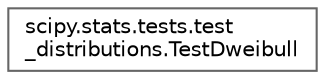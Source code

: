 digraph "Graphical Class Hierarchy"
{
 // LATEX_PDF_SIZE
  bgcolor="transparent";
  edge [fontname=Helvetica,fontsize=10,labelfontname=Helvetica,labelfontsize=10];
  node [fontname=Helvetica,fontsize=10,shape=box,height=0.2,width=0.4];
  rankdir="LR";
  Node0 [id="Node000000",label="scipy.stats.tests.test\l_distributions.TestDweibull",height=0.2,width=0.4,color="grey40", fillcolor="white", style="filled",URL="$d8/da6/classscipy_1_1stats_1_1tests_1_1test__distributions_1_1TestDweibull.html",tooltip=" "];
}
